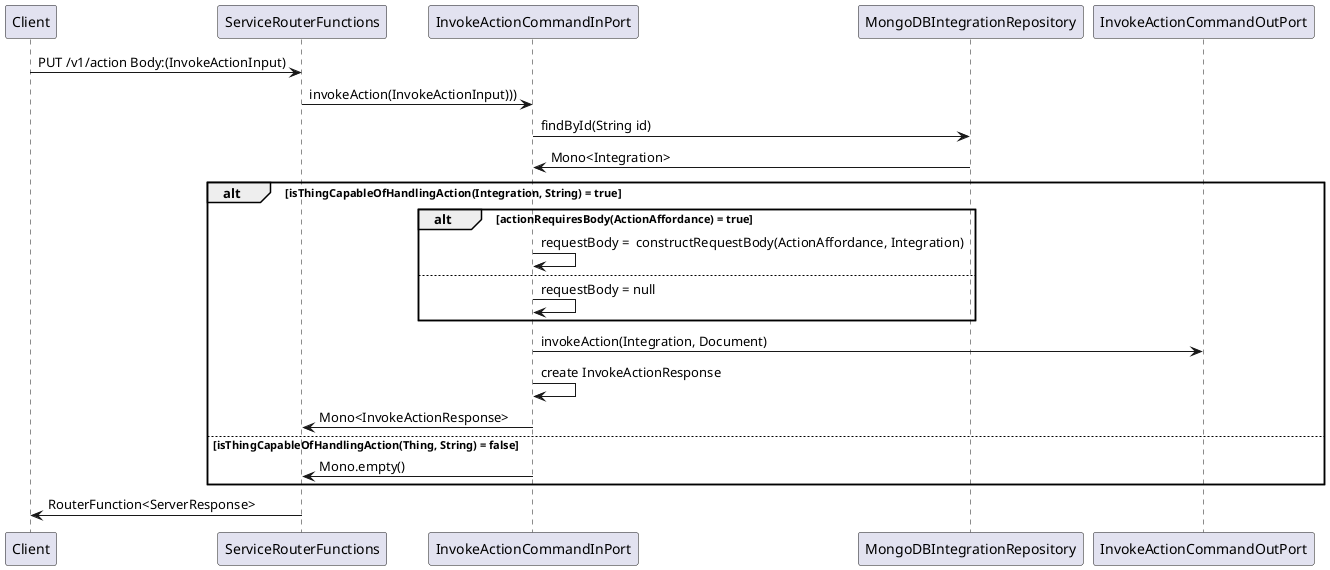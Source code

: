 @startuml
Client-> ServiceRouterFunctions: PUT /v1/action Body:(InvokeActionInput)
ServiceRouterFunctions -> InvokeActionCommandInPort: invokeAction(InvokeActionInput)))
InvokeActionCommandInPort -> MongoDBIntegrationRepository: findById(String id)
MongoDBIntegrationRepository -> InvokeActionCommandInPort: Mono<Integration>
alt isThingCapableOfHandlingAction(Integration, String) = true
    alt actionRequiresBody(ActionAffordance) = true
        InvokeActionCommandInPort-> InvokeActionCommandInPort: requestBody =  constructRequestBody(ActionAffordance, Integration)
    else
        InvokeActionCommandInPort-> InvokeActionCommandInPort: requestBody = null
    end
    InvokeActionCommandInPort -> InvokeActionCommandOutPort: invokeAction(Integration, Document)
    InvokeActionCommandInPort -> InvokeActionCommandInPort: create InvokeActionResponse
    InvokeActionCommandInPort -> ServiceRouterFunctions: Mono<InvokeActionResponse>
else isThingCapableOfHandlingAction(Thing, String) = false
    InvokeActionCommandInPort -> ServiceRouterFunctions: Mono.empty()
end
ServiceRouterFunctions -> Client: RouterFunction<ServerResponse>
@enduml